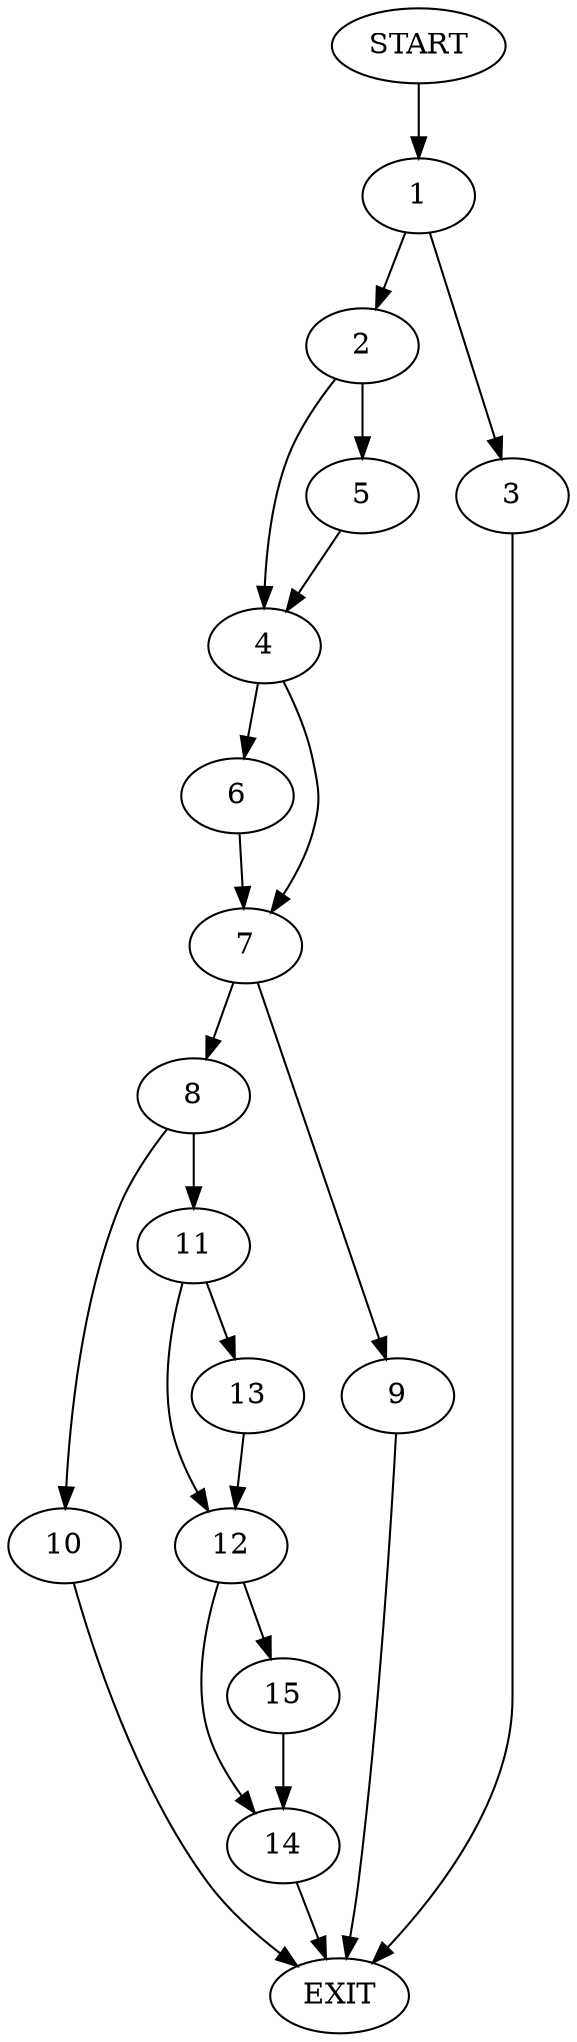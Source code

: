 digraph {
0 [label="START"]
16 [label="EXIT"]
0 -> 1
1 -> 2
1 -> 3
2 -> 4
2 -> 5
3 -> 16
5 -> 4
4 -> 6
4 -> 7
6 -> 7
7 -> 8
7 -> 9
9 -> 16
8 -> 10
8 -> 11
10 -> 16
11 -> 12
11 -> 13
12 -> 14
12 -> 15
13 -> 12
14 -> 16
15 -> 14
}
